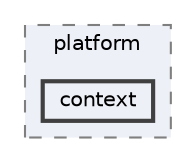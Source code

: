 digraph "source/platform/context"
{
 // LATEX_PDF_SIZE
  bgcolor="transparent";
  edge [fontname=Helvetica,fontsize=10,labelfontname=Helvetica,labelfontsize=10];
  node [fontname=Helvetica,fontsize=10,shape=box,height=0.2,width=0.4];
  compound=true
  subgraph clusterdir_deecb1fcc82e0608460c467d95c3be6b {
    graph [ bgcolor="#edf0f7", pencolor="grey50", label="platform", fontname=Helvetica,fontsize=10 style="filled,dashed", URL="dir_deecb1fcc82e0608460c467d95c3be6b.html",tooltip=""]
  dir_5292ecce74e1ca9cac8c304fdc54fe4d [label="context", fillcolor="#edf0f7", color="grey25", style="filled,bold", URL="dir_5292ecce74e1ca9cac8c304fdc54fe4d.html",tooltip=""];
  }
}
